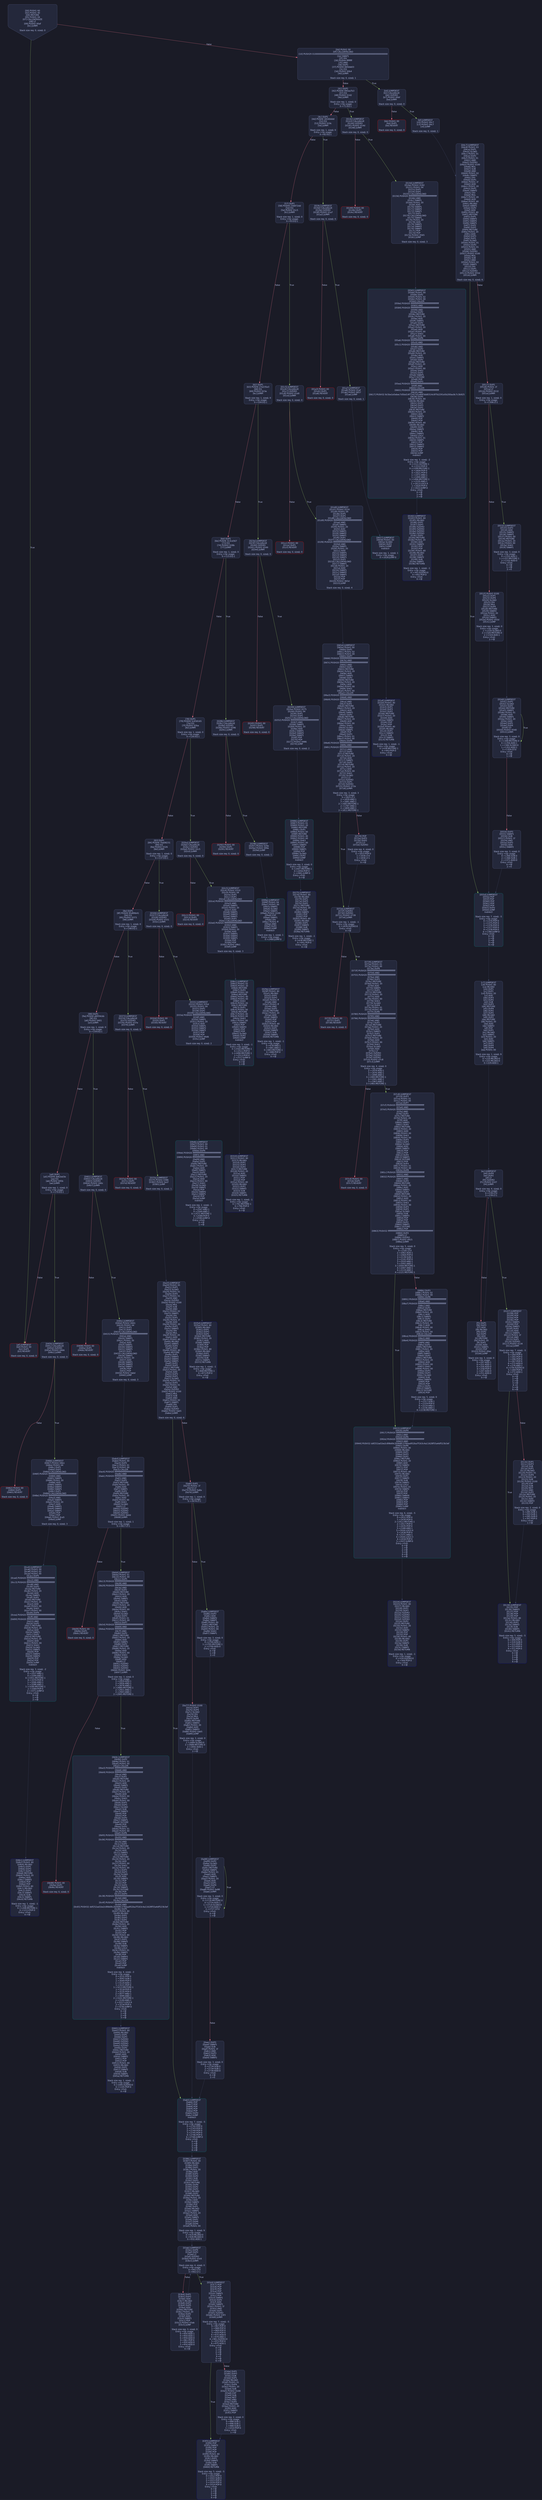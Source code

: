 digraph G {
    node [shape=box, style="filled, rounded", color="#565f89", fontcolor="#c0caf5", fontname="Helvetica", fillcolor="#24283b"];
    edge [color="#414868", fontcolor="#c0caf5", fontname="Helvetica"];
    bgcolor="#1a1b26";
    0 [ label = "[00] PUSH1 60
[02] PUSH1 40
[04] MSTORE
[05] PUSH1 04
[07] CALLDATASIZE
[08] LT
[09] PUSH2 00af
[0c] JUMPI

Stack size req: 0, sizeΔ: 0
" shape = invhouse]
    1 [ label = "[0d] PUSH1 00
[0f] CALLDATALOAD
[10] PUSH29 0100000000000000000000000000000000000000000000000000000000
[2e] SWAP1
[2f] DIV
[30] PUSH4 ffffffff
[35] AND
[36] DUP1
[37] PUSH4 06fdde03
[3c] EQ
[3d] PUSH2 00b4
[40] JUMPI

Stack size req: 0, sizeΔ: 1
"]
    2 [ label = "[41] DUP1
[42] PUSH4 095ea7b3
[47] EQ
[48] PUSH2 0142
[4b] JUMPI

Stack size req: 1, sizeΔ: 0
Entry->Op usage:
	0->71:EQ:1
"]
    3 [ label = "[4c] DUP1
[4d] PUSH4 18160ddd
[52] EQ
[53] PUSH2 019c
[56] JUMPI

Stack size req: 1, sizeΔ: 0
Entry->Op usage:
	0->82:EQ:1
"]
    4 [ label = "[57] DUP1
[58] PUSH4 23b872dd
[5d] EQ
[5e] PUSH2 01c5
[61] JUMPI

Stack size req: 1, sizeΔ: 0
Entry->Op usage:
	0->93:EQ:1
"]
    5 [ label = "[62] DUP1
[63] PUSH4 27e235e3
[68] EQ
[69] PUSH2 023e
[6c] JUMPI

Stack size req: 1, sizeΔ: 0
Entry->Op usage:
	0->104:EQ:1
"]
    6 [ label = "[6d] DUP1
[6e] PUSH4 313ce567
[73] EQ
[74] PUSH2 028b
[77] JUMPI

Stack size req: 1, sizeΔ: 0
Entry->Op usage:
	0->115:EQ:1
"]
    7 [ label = "[78] DUP1
[79] PUSH4 5c658165
[7e] EQ
[7f] PUSH2 02ba
[82] JUMPI

Stack size req: 1, sizeΔ: 0
Entry->Op usage:
	0->126:EQ:1
"]
    8 [ label = "[83] DUP1
[84] PUSH4 70a08231
[89] EQ
[8a] PUSH2 0326
[8d] JUMPI

Stack size req: 1, sizeΔ: 0
Entry->Op usage:
	0->137:EQ:1
"]
    9 [ label = "[8e] DUP1
[8f] PUSH4 95d89b41
[94] EQ
[95] PUSH2 0373
[98] JUMPI

Stack size req: 1, sizeΔ: 0
Entry->Op usage:
	0->148:EQ:1
"]
    10 [ label = "[99] DUP1
[9a] PUSH4 a9059cbb
[9f] EQ
[a0] PUSH2 0401
[a3] JUMPI

Stack size req: 1, sizeΔ: 0
Entry->Op usage:
	0->159:EQ:1
"]
    11 [ label = "[a4] DUP1
[a5] PUSH4 dd62ed3e
[aa] EQ
[ab] PUSH2 045b
[ae] JUMPI

Stack size req: 1, sizeΔ: 0
Entry->Op usage:
	0->170:EQ:1
"]
    12 [ label = "[af] JUMPDEST
[b0] PUSH1 00
[b2] DUP1
[b3] REVERT

Stack size req: 0, sizeΔ: 0
" color = "red"]
    13 [ label = "[b4] JUMPDEST
[b5] CALLVALUE
[b6] ISZERO
[b7] PUSH2 00bf
[ba] JUMPI

Stack size req: 0, sizeΔ: 0
"]
    14 [ label = "[bb] PUSH1 00
[bd] DUP1
[be] REVERT

Stack size req: 0, sizeΔ: 0
" color = "red"]
    15 [ label = "[bf] JUMPDEST
[c0] PUSH2 00c7
[c3] PUSH2 04c7
[c6] JUMP

Stack size req: 0, sizeΔ: 1
"]
    16 [ label = "[c7] JUMPDEST
[c8] PUSH1 40
[ca] MLOAD
[cb] DUP1
[cc] DUP1
[cd] PUSH1 20
[cf] ADD
[d0] DUP3
[d1] DUP2
[d2] SUB
[d3] DUP3
[d4] MSTORE
[d5] DUP4
[d6] DUP2
[d7] DUP2
[d8] MLOAD
[d9] DUP2
[da] MSTORE
[db] PUSH1 20
[dd] ADD
[de] SWAP2
[df] POP
[e0] DUP1
[e1] MLOAD
[e2] SWAP1
[e3] PUSH1 20
[e5] ADD
[e6] SWAP1
[e7] DUP1
[e8] DUP4
[e9] DUP4
[ea] PUSH1 00

Stack size req: 1, sizeΔ: 9
Entry->Op usage:
	0->216:MLOAD:0
	0->225:MLOAD:0
	0->229:ADD:1
"]
    17 [ label = "[ec] JUMPDEST
[ed] DUP4
[ee] DUP2
[ef] LT
[f0] ISZERO
[f1] PUSH2 0107
[f4] JUMPI

Stack size req: 4, sizeΔ: 0
Entry->Op usage:
	0->239:LT:0
	3->239:LT:1
"]
    18 [ label = "[f5] DUP1
[f6] DUP3
[f7] ADD
[f8] MLOAD
[f9] DUP2
[fa] DUP5
[fb] ADD
[fc] MSTORE
[fd] PUSH1 20
[ff] DUP2
[0100] ADD
[0101] SWAP1
[0102] POP
[0103] PUSH2 00ec
[0106] JUMP

Stack size req: 3, sizeΔ: 0
Entry->Op usage:
	0->247:ADD:1
	0->251:ADD:1
	0->256:ADD:0
	0->258:POP:0
	1->247:ADD:0
	2->251:ADD:0
Entry->Exit:
	0->😵
"]
    19 [ label = "[0107] JUMPDEST
[0108] POP
[0109] POP
[010a] POP
[010b] POP
[010c] SWAP1
[010d] POP
[010e] SWAP1
[010f] DUP2
[0110] ADD
[0111] SWAP1
[0112] PUSH1 1f
[0114] AND
[0115] DUP1
[0116] ISZERO
[0117] PUSH2 0134
[011a] JUMPI

Stack size req: 7, sizeΔ: -5
Entry->Op usage:
	0->264:POP:0
	1->265:POP:0
	2->266:POP:0
	3->267:POP:0
	4->272:ADD:0
	4->276:AND:1
	4->278:ISZERO:0
	5->269:POP:0
	6->272:ADD:1
Entry->Exit:
	0->😵
	1->😵
	2->😵
	3->😵
	4->0
	5->😵
	6->😵
"]
    20 [ label = "[011b] DUP1
[011c] DUP3
[011d] SUB
[011e] DUP1
[011f] MLOAD
[0120] PUSH1 01
[0122] DUP4
[0123] PUSH1 20
[0125] SUB
[0126] PUSH2 0100
[0129] EXP
[012a] SUB
[012b] NOT
[012c] AND
[012d] DUP2
[012e] MSTORE
[012f] PUSH1 20
[0131] ADD
[0132] SWAP2
[0133] POP

Stack size req: 2, sizeΔ: 0
Entry->Op usage:
	0->285:SUB:1
	0->293:SUB:1
	1->285:SUB:0
	1->307:POP:0
Entry->Exit:
	1->😵
"]
    21 [ label = "[0134] JUMPDEST
[0135] POP
[0136] SWAP3
[0137] POP
[0138] POP
[0139] POP
[013a] PUSH1 40
[013c] MLOAD
[013d] DUP1
[013e] SWAP2
[013f] SUB
[0140] SWAP1
[0141] RETURN

Stack size req: 5, sizeΔ: -5
Entry->Op usage:
	0->309:POP:0
	1->319:SUB:0
	2->312:POP:0
	3->313:POP:0
	4->311:POP:0
Entry->Exit:
	0->😵
	1->😵
	2->😵
	3->😵
	4->😵
" color = "darkblue"]
    22 [ label = "[0142] JUMPDEST
[0143] CALLVALUE
[0144] ISZERO
[0145] PUSH2 014d
[0148] JUMPI

Stack size req: 0, sizeΔ: 0
"]
    23 [ label = "[0149] PUSH1 00
[014b] DUP1
[014c] REVERT

Stack size req: 0, sizeΔ: 0
" color = "red"]
    24 [ label = "[014d] JUMPDEST
[014e] PUSH2 0182
[0151] PUSH1 04
[0153] DUP1
[0154] DUP1
[0155] CALLDATALOAD
[0156] PUSH20 ffffffffffffffffffffffffffffffffffffffff
[016b] AND
[016c] SWAP1
[016d] PUSH1 20
[016f] ADD
[0170] SWAP1
[0171] SWAP2
[0172] SWAP1
[0173] DUP1
[0174] CALLDATALOAD
[0175] SWAP1
[0176] PUSH1 20
[0178] ADD
[0179] SWAP1
[017a] SWAP2
[017b] SWAP1
[017c] POP
[017d] POP
[017e] PUSH2 0565
[0181] JUMP

Stack size req: 0, sizeΔ: 3
"]
    25 [ label = "[0182] JUMPDEST
[0183] PUSH1 40
[0185] MLOAD
[0186] DUP1
[0187] DUP3
[0188] ISZERO
[0189] ISZERO
[018a] ISZERO
[018b] ISZERO
[018c] DUP2
[018d] MSTORE
[018e] PUSH1 20
[0190] ADD
[0191] SWAP2
[0192] POP
[0193] POP
[0194] PUSH1 40
[0196] MLOAD
[0197] DUP1
[0198] SWAP2
[0199] SUB
[019a] SWAP1
[019b] RETURN

Stack size req: 1, sizeΔ: -1
Entry->Op usage:
	0->392:ISZERO:0
	0->402:POP:0
Entry->Exit:
	0->😵
" color = "darkblue"]
    26 [ label = "[019c] JUMPDEST
[019d] CALLVALUE
[019e] ISZERO
[019f] PUSH2 01a7
[01a2] JUMPI

Stack size req: 0, sizeΔ: 0
"]
    27 [ label = "[01a3] PUSH1 00
[01a5] DUP1
[01a6] REVERT

Stack size req: 0, sizeΔ: 0
" color = "red"]
    28 [ label = "[01a7] JUMPDEST
[01a8] PUSH2 01af
[01ab] PUSH2 0657
[01ae] JUMP

Stack size req: 0, sizeΔ: 1
"]
    29 [ label = "[01af] JUMPDEST
[01b0] PUSH1 40
[01b2] MLOAD
[01b3] DUP1
[01b4] DUP3
[01b5] DUP2
[01b6] MSTORE
[01b7] PUSH1 20
[01b9] ADD
[01ba] SWAP2
[01bb] POP
[01bc] POP
[01bd] PUSH1 40
[01bf] MLOAD
[01c0] DUP1
[01c1] SWAP2
[01c2] SUB
[01c3] SWAP1
[01c4] RETURN

Stack size req: 1, sizeΔ: -1
Entry->Op usage:
	0->438:MSTORE:1
	0->443:POP:0
Entry->Exit:
	0->😵
" color = "darkblue"]
    30 [ label = "[01c5] JUMPDEST
[01c6] CALLVALUE
[01c7] ISZERO
[01c8] PUSH2 01d0
[01cb] JUMPI

Stack size req: 0, sizeΔ: 0
"]
    31 [ label = "[01cc] PUSH1 00
[01ce] DUP1
[01cf] REVERT

Stack size req: 0, sizeΔ: 0
" color = "red"]
    32 [ label = "[01d0] JUMPDEST
[01d1] PUSH2 0224
[01d4] PUSH1 04
[01d6] DUP1
[01d7] DUP1
[01d8] CALLDATALOAD
[01d9] PUSH20 ffffffffffffffffffffffffffffffffffffffff
[01ee] AND
[01ef] SWAP1
[01f0] PUSH1 20
[01f2] ADD
[01f3] SWAP1
[01f4] SWAP2
[01f5] SWAP1
[01f6] DUP1
[01f7] CALLDATALOAD
[01f8] PUSH20 ffffffffffffffffffffffffffffffffffffffff
[020d] AND
[020e] SWAP1
[020f] PUSH1 20
[0211] ADD
[0212] SWAP1
[0213] SWAP2
[0214] SWAP1
[0215] DUP1
[0216] CALLDATALOAD
[0217] SWAP1
[0218] PUSH1 20
[021a] ADD
[021b] SWAP1
[021c] SWAP2
[021d] SWAP1
[021e] POP
[021f] POP
[0220] PUSH2 065d
[0223] JUMP

Stack size req: 0, sizeΔ: 4
"]
    33 [ label = "[0224] JUMPDEST
[0225] PUSH1 40
[0227] MLOAD
[0228] DUP1
[0229] DUP3
[022a] ISZERO
[022b] ISZERO
[022c] ISZERO
[022d] ISZERO
[022e] DUP2
[022f] MSTORE
[0230] PUSH1 20
[0232] ADD
[0233] SWAP2
[0234] POP
[0235] POP
[0236] PUSH1 40
[0238] MLOAD
[0239] DUP1
[023a] SWAP2
[023b] SUB
[023c] SWAP1
[023d] RETURN

Stack size req: 1, sizeΔ: -1
Entry->Op usage:
	0->554:ISZERO:0
	0->564:POP:0
Entry->Exit:
	0->😵
" color = "darkblue"]
    34 [ label = "[023e] JUMPDEST
[023f] CALLVALUE
[0240] ISZERO
[0241] PUSH2 0249
[0244] JUMPI

Stack size req: 0, sizeΔ: 0
"]
    35 [ label = "[0245] PUSH1 00
[0247] DUP1
[0248] REVERT

Stack size req: 0, sizeΔ: 0
" color = "red"]
    36 [ label = "[0249] JUMPDEST
[024a] PUSH2 0275
[024d] PUSH1 04
[024f] DUP1
[0250] DUP1
[0251] CALLDATALOAD
[0252] PUSH20 ffffffffffffffffffffffffffffffffffffffff
[0267] AND
[0268] SWAP1
[0269] PUSH1 20
[026b] ADD
[026c] SWAP1
[026d] SWAP2
[026e] SWAP1
[026f] POP
[0270] POP
[0271] PUSH2 0986
[0274] JUMP

Stack size req: 0, sizeΔ: 2
"]
    37 [ label = "[0275] JUMPDEST
[0276] PUSH1 40
[0278] MLOAD
[0279] DUP1
[027a] DUP3
[027b] DUP2
[027c] MSTORE
[027d] PUSH1 20
[027f] ADD
[0280] SWAP2
[0281] POP
[0282] POP
[0283] PUSH1 40
[0285] MLOAD
[0286] DUP1
[0287] SWAP2
[0288] SUB
[0289] SWAP1
[028a] RETURN

Stack size req: 1, sizeΔ: -1
Entry->Op usage:
	0->636:MSTORE:1
	0->641:POP:0
Entry->Exit:
	0->😵
" color = "darkblue"]
    38 [ label = "[028b] JUMPDEST
[028c] CALLVALUE
[028d] ISZERO
[028e] PUSH2 0296
[0291] JUMPI

Stack size req: 0, sizeΔ: 0
"]
    39 [ label = "[0292] PUSH1 00
[0294] DUP1
[0295] REVERT

Stack size req: 0, sizeΔ: 0
" color = "red"]
    40 [ label = "[0296] JUMPDEST
[0297] PUSH2 029e
[029a] PUSH2 099e
[029d] JUMP

Stack size req: 0, sizeΔ: 1
"]
    41 [ label = "[029e] JUMPDEST
[029f] PUSH1 40
[02a1] MLOAD
[02a2] DUP1
[02a3] DUP3
[02a4] PUSH1 ff
[02a6] AND
[02a7] PUSH1 ff
[02a9] AND
[02aa] DUP2
[02ab] MSTORE
[02ac] PUSH1 20
[02ae] ADD
[02af] SWAP2
[02b0] POP
[02b1] POP
[02b2] PUSH1 40
[02b4] MLOAD
[02b5] DUP1
[02b6] SWAP2
[02b7] SUB
[02b8] SWAP1
[02b9] RETURN

Stack size req: 1, sizeΔ: -1
Entry->Op usage:
	0->678:AND:1
	0->681:AND:1
	0->683:MSTORE:1
	0->688:POP:0
Entry->Exit:
	0->😵
" color = "darkblue"]
    42 [ label = "[02ba] JUMPDEST
[02bb] CALLVALUE
[02bc] ISZERO
[02bd] PUSH2 02c5
[02c0] JUMPI

Stack size req: 0, sizeΔ: 0
"]
    43 [ label = "[02c1] PUSH1 00
[02c3] DUP1
[02c4] REVERT

Stack size req: 0, sizeΔ: 0
" color = "red"]
    44 [ label = "[02c5] JUMPDEST
[02c6] PUSH2 0310
[02c9] PUSH1 04
[02cb] DUP1
[02cc] DUP1
[02cd] CALLDATALOAD
[02ce] PUSH20 ffffffffffffffffffffffffffffffffffffffff
[02e3] AND
[02e4] SWAP1
[02e5] PUSH1 20
[02e7] ADD
[02e8] SWAP1
[02e9] SWAP2
[02ea] SWAP1
[02eb] DUP1
[02ec] CALLDATALOAD
[02ed] PUSH20 ffffffffffffffffffffffffffffffffffffffff
[0302] AND
[0303] SWAP1
[0304] PUSH1 20
[0306] ADD
[0307] SWAP1
[0308] SWAP2
[0309] SWAP1
[030a] POP
[030b] POP
[030c] PUSH2 09b1
[030f] JUMP

Stack size req: 0, sizeΔ: 3
"]
    45 [ label = "[0310] JUMPDEST
[0311] PUSH1 40
[0313] MLOAD
[0314] DUP1
[0315] DUP3
[0316] DUP2
[0317] MSTORE
[0318] PUSH1 20
[031a] ADD
[031b] SWAP2
[031c] POP
[031d] POP
[031e] PUSH1 40
[0320] MLOAD
[0321] DUP1
[0322] SWAP2
[0323] SUB
[0324] SWAP1
[0325] RETURN

Stack size req: 1, sizeΔ: -1
Entry->Op usage:
	0->791:MSTORE:1
	0->796:POP:0
Entry->Exit:
	0->😵
" color = "darkblue"]
    46 [ label = "[0326] JUMPDEST
[0327] CALLVALUE
[0328] ISZERO
[0329] PUSH2 0331
[032c] JUMPI

Stack size req: 0, sizeΔ: 0
"]
    47 [ label = "[032d] PUSH1 00
[032f] DUP1
[0330] REVERT

Stack size req: 0, sizeΔ: 0
" color = "red"]
    48 [ label = "[0331] JUMPDEST
[0332] PUSH2 035d
[0335] PUSH1 04
[0337] DUP1
[0338] DUP1
[0339] CALLDATALOAD
[033a] PUSH20 ffffffffffffffffffffffffffffffffffffffff
[034f] AND
[0350] SWAP1
[0351] PUSH1 20
[0353] ADD
[0354] SWAP1
[0355] SWAP2
[0356] SWAP1
[0357] POP
[0358] POP
[0359] PUSH2 09d6
[035c] JUMP

Stack size req: 0, sizeΔ: 2
"]
    49 [ label = "[035d] JUMPDEST
[035e] PUSH1 40
[0360] MLOAD
[0361] DUP1
[0362] DUP3
[0363] DUP2
[0364] MSTORE
[0365] PUSH1 20
[0367] ADD
[0368] SWAP2
[0369] POP
[036a] POP
[036b] PUSH1 40
[036d] MLOAD
[036e] DUP1
[036f] SWAP2
[0370] SUB
[0371] SWAP1
[0372] RETURN

Stack size req: 1, sizeΔ: -1
Entry->Op usage:
	0->868:MSTORE:1
	0->873:POP:0
Entry->Exit:
	0->😵
" color = "darkblue"]
    50 [ label = "[0373] JUMPDEST
[0374] CALLVALUE
[0375] ISZERO
[0376] PUSH2 037e
[0379] JUMPI

Stack size req: 0, sizeΔ: 0
"]
    51 [ label = "[037a] PUSH1 00
[037c] DUP1
[037d] REVERT

Stack size req: 0, sizeΔ: 0
" color = "red"]
    52 [ label = "[037e] JUMPDEST
[037f] PUSH2 0386
[0382] PUSH2 0a1f
[0385] JUMP

Stack size req: 0, sizeΔ: 1
"]
    53 [ label = "[0386] JUMPDEST
[0387] PUSH1 40
[0389] MLOAD
[038a] DUP1
[038b] DUP1
[038c] PUSH1 20
[038e] ADD
[038f] DUP3
[0390] DUP2
[0391] SUB
[0392] DUP3
[0393] MSTORE
[0394] DUP4
[0395] DUP2
[0396] DUP2
[0397] MLOAD
[0398] DUP2
[0399] MSTORE
[039a] PUSH1 20
[039c] ADD
[039d] SWAP2
[039e] POP
[039f] DUP1
[03a0] MLOAD
[03a1] SWAP1
[03a2] PUSH1 20
[03a4] ADD
[03a5] SWAP1
[03a6] DUP1
[03a7] DUP4
[03a8] DUP4
[03a9] PUSH1 00

Stack size req: 1, sizeΔ: 9
Entry->Op usage:
	0->919:MLOAD:0
	0->928:MLOAD:0
	0->932:ADD:1
"]
    54 [ label = "[03ab] JUMPDEST
[03ac] DUP4
[03ad] DUP2
[03ae] LT
[03af] ISZERO
[03b0] PUSH2 03c6
[03b3] JUMPI

Stack size req: 4, sizeΔ: 0
Entry->Op usage:
	0->942:LT:0
	3->942:LT:1
"]
    55 [ label = "[03b4] DUP1
[03b5] DUP3
[03b6] ADD
[03b7] MLOAD
[03b8] DUP2
[03b9] DUP5
[03ba] ADD
[03bb] MSTORE
[03bc] PUSH1 20
[03be] DUP2
[03bf] ADD
[03c0] SWAP1
[03c1] POP
[03c2] PUSH2 03ab
[03c5] JUMP

Stack size req: 3, sizeΔ: 0
Entry->Op usage:
	0->950:ADD:1
	0->954:ADD:1
	0->959:ADD:0
	0->961:POP:0
	1->950:ADD:0
	2->954:ADD:0
Entry->Exit:
	0->😵
"]
    56 [ label = "[03c6] JUMPDEST
[03c7] POP
[03c8] POP
[03c9] POP
[03ca] POP
[03cb] SWAP1
[03cc] POP
[03cd] SWAP1
[03ce] DUP2
[03cf] ADD
[03d0] SWAP1
[03d1] PUSH1 1f
[03d3] AND
[03d4] DUP1
[03d5] ISZERO
[03d6] PUSH2 03f3
[03d9] JUMPI

Stack size req: 7, sizeΔ: -5
Entry->Op usage:
	0->967:POP:0
	1->968:POP:0
	2->969:POP:0
	3->970:POP:0
	4->975:ADD:0
	4->979:AND:1
	4->981:ISZERO:0
	5->972:POP:0
	6->975:ADD:1
Entry->Exit:
	0->😵
	1->😵
	2->😵
	3->😵
	4->0
	5->😵
	6->😵
"]
    57 [ label = "[03da] DUP1
[03db] DUP3
[03dc] SUB
[03dd] DUP1
[03de] MLOAD
[03df] PUSH1 01
[03e1] DUP4
[03e2] PUSH1 20
[03e4] SUB
[03e5] PUSH2 0100
[03e8] EXP
[03e9] SUB
[03ea] NOT
[03eb] AND
[03ec] DUP2
[03ed] MSTORE
[03ee] PUSH1 20
[03f0] ADD
[03f1] SWAP2
[03f2] POP

Stack size req: 2, sizeΔ: 0
Entry->Op usage:
	0->988:SUB:1
	0->996:SUB:1
	1->988:SUB:0
	1->1010:POP:0
Entry->Exit:
	1->😵
"]
    58 [ label = "[03f3] JUMPDEST
[03f4] POP
[03f5] SWAP3
[03f6] POP
[03f7] POP
[03f8] POP
[03f9] PUSH1 40
[03fb] MLOAD
[03fc] DUP1
[03fd] SWAP2
[03fe] SUB
[03ff] SWAP1
[0400] RETURN

Stack size req: 5, sizeΔ: -5
Entry->Op usage:
	0->1012:POP:0
	1->1022:SUB:0
	2->1015:POP:0
	3->1016:POP:0
	4->1014:POP:0
Entry->Exit:
	0->😵
	1->😵
	2->😵
	3->😵
	4->😵
" color = "darkblue"]
    59 [ label = "[0401] JUMPDEST
[0402] CALLVALUE
[0403] ISZERO
[0404] PUSH2 040c
[0407] JUMPI

Stack size req: 0, sizeΔ: 0
"]
    60 [ label = "[0408] PUSH1 00
[040a] DUP1
[040b] REVERT

Stack size req: 0, sizeΔ: 0
" color = "red"]
    61 [ label = "[040c] JUMPDEST
[040d] PUSH2 0441
[0410] PUSH1 04
[0412] DUP1
[0413] DUP1
[0414] CALLDATALOAD
[0415] PUSH20 ffffffffffffffffffffffffffffffffffffffff
[042a] AND
[042b] SWAP1
[042c] PUSH1 20
[042e] ADD
[042f] SWAP1
[0430] SWAP2
[0431] SWAP1
[0432] DUP1
[0433] CALLDATALOAD
[0434] SWAP1
[0435] PUSH1 20
[0437] ADD
[0438] SWAP1
[0439] SWAP2
[043a] SWAP1
[043b] POP
[043c] POP
[043d] PUSH2 0abd
[0440] JUMP

Stack size req: 0, sizeΔ: 3
"]
    62 [ label = "[0441] JUMPDEST
[0442] PUSH1 40
[0444] MLOAD
[0445] DUP1
[0446] DUP3
[0447] ISZERO
[0448] ISZERO
[0449] ISZERO
[044a] ISZERO
[044b] DUP2
[044c] MSTORE
[044d] PUSH1 20
[044f] ADD
[0450] SWAP2
[0451] POP
[0452] POP
[0453] PUSH1 40
[0455] MLOAD
[0456] DUP1
[0457] SWAP2
[0458] SUB
[0459] SWAP1
[045a] RETURN

Stack size req: 1, sizeΔ: -1
Entry->Op usage:
	0->1095:ISZERO:0
	0->1105:POP:0
Entry->Exit:
	0->😵
" color = "darkblue"]
    63 [ label = "[045b] JUMPDEST
[045c] CALLVALUE
[045d] ISZERO
[045e] PUSH2 0466
[0461] JUMPI

Stack size req: 0, sizeΔ: 0
"]
    64 [ label = "[0462] PUSH1 00
[0464] DUP1
[0465] REVERT

Stack size req: 0, sizeΔ: 0
" color = "red"]
    65 [ label = "[0466] JUMPDEST
[0467] PUSH2 04b1
[046a] PUSH1 04
[046c] DUP1
[046d] DUP1
[046e] CALLDATALOAD
[046f] PUSH20 ffffffffffffffffffffffffffffffffffffffff
[0484] AND
[0485] SWAP1
[0486] PUSH1 20
[0488] ADD
[0489] SWAP1
[048a] SWAP2
[048b] SWAP1
[048c] DUP1
[048d] CALLDATALOAD
[048e] PUSH20 ffffffffffffffffffffffffffffffffffffffff
[04a3] AND
[04a4] SWAP1
[04a5] PUSH1 20
[04a7] ADD
[04a8] SWAP1
[04a9] SWAP2
[04aa] SWAP1
[04ab] POP
[04ac] POP
[04ad] PUSH2 0ca5
[04b0] JUMP

Stack size req: 0, sizeΔ: 3
"]
    66 [ label = "[04b1] JUMPDEST
[04b2] PUSH1 40
[04b4] MLOAD
[04b5] DUP1
[04b6] DUP3
[04b7] DUP2
[04b8] MSTORE
[04b9] PUSH1 20
[04bb] ADD
[04bc] SWAP2
[04bd] POP
[04be] POP
[04bf] PUSH1 40
[04c1] MLOAD
[04c2] DUP1
[04c3] SWAP2
[04c4] SUB
[04c5] SWAP1
[04c6] RETURN

Stack size req: 1, sizeΔ: -1
Entry->Op usage:
	0->1208:MSTORE:1
	0->1213:POP:0
Entry->Exit:
	0->😵
" color = "darkblue"]
    67 [ label = "[04c7] JUMPDEST
[04c8] PUSH1 03
[04ca] DUP1
[04cb] SLOAD
[04cc] PUSH1 01
[04ce] DUP2
[04cf] PUSH1 01
[04d1] AND
[04d2] ISZERO
[04d3] PUSH2 0100
[04d6] MUL
[04d7] SUB
[04d8] AND
[04d9] PUSH1 02
[04db] SWAP1
[04dc] DIV
[04dd] DUP1
[04de] PUSH1 1f
[04e0] ADD
[04e1] PUSH1 20
[04e3] DUP1
[04e4] SWAP2
[04e5] DIV
[04e6] MUL
[04e7] PUSH1 20
[04e9] ADD
[04ea] PUSH1 40
[04ec] MLOAD
[04ed] SWAP1
[04ee] DUP2
[04ef] ADD
[04f0] PUSH1 40
[04f2] MSTORE
[04f3] DUP1
[04f4] SWAP3
[04f5] SWAP2
[04f6] SWAP1
[04f7] DUP2
[04f8] DUP2
[04f9] MSTORE
[04fa] PUSH1 20
[04fc] ADD
[04fd] DUP3
[04fe] DUP1
[04ff] SLOAD
[0500] PUSH1 01
[0502] DUP2
[0503] PUSH1 01
[0505] AND
[0506] ISZERO
[0507] PUSH2 0100
[050a] MUL
[050b] SUB
[050c] AND
[050d] PUSH1 02
[050f] SWAP1
[0510] DIV
[0511] DUP1
[0512] ISZERO
[0513] PUSH2 055d
[0516] JUMPI

Stack size req: 0, sizeΔ: 6
"]
    68 [ label = "[0517] DUP1
[0518] PUSH1 1f
[051a] LT
[051b] PUSH2 0532
[051e] JUMPI

Stack size req: 1, sizeΔ: 0
Entry->Op usage:
	0->1306:LT:1
"]
    69 [ label = "[051f] PUSH2 0100
[0522] DUP1
[0523] DUP4
[0524] SLOAD
[0525] DIV
[0526] MUL
[0527] DUP4
[0528] MSTORE
[0529] SWAP2
[052a] PUSH1 20
[052c] ADD
[052d] SWAP2
[052e] PUSH2 055d
[0531] JUMP

Stack size req: 3, sizeΔ: 0
Entry->Op usage:
	1->1316:SLOAD:0
	2->1320:MSTORE:0
	2->1324:ADD:1
Entry->Exit:
	2->😵
"]
    70 [ label = "[0532] JUMPDEST
[0533] DUP3
[0534] ADD
[0535] SWAP2
[0536] SWAP1
[0537] PUSH1 00
[0539] MSTORE
[053a] PUSH1 20
[053c] PUSH1 00
[053e] SHA3
[053f] SWAP1

Stack size req: 3, sizeΔ: 0
Entry->Op usage:
	0->1332:ADD:1
	1->1337:MSTORE:1
	2->1332:ADD:0
Entry->Exit:
	0->😵
	1->😵
	2->0
"]
    71 [ label = "[0540] JUMPDEST
[0541] DUP2
[0542] SLOAD
[0543] DUP2
[0544] MSTORE
[0545] SWAP1
[0546] PUSH1 01
[0548] ADD
[0549] SWAP1
[054a] PUSH1 20
[054c] ADD
[054d] DUP1
[054e] DUP4
[054f] GT
[0550] PUSH2 0540
[0553] JUMPI

Stack size req: 3, sizeΔ: 0
Entry->Op usage:
	0->1348:MSTORE:0
	0->1356:ADD:1
	1->1346:SLOAD:0
	1->1352:ADD:1
	2->1359:GT:0
Entry->Exit:
	0->😵
	1->😵
"]
    72 [ label = "[0554] DUP3
[0555] SWAP1
[0556] SUB
[0557] PUSH1 1f
[0559] AND
[055a] DUP3
[055b] ADD
[055c] SWAP2

Stack size req: 3, sizeΔ: 0
Entry->Op usage:
	0->1366:SUB:0
	2->1366:SUB:1
	2->1371:ADD:0
Entry->Exit:
	0->😵
	2->0
"]
    73 [ label = "[055d] JUMPDEST
[055e] POP
[055f] POP
[0560] POP
[0561] POP
[0562] POP
[0563] DUP2
[0564] JUMP
Indirect!

Stack size req: 7, sizeΔ: -5
Entry->Op usage:
	0->1374:POP:0
	1->1375:POP:0
	2->1376:POP:0
	3->1377:POP:0
	4->1378:POP:0
	6->1380:JUMP:0
Entry->Exit:
	0->😵
	1->😵
	2->😵
	3->😵
	4->😵
" color = "teal"]
    74 [ label = "[0565] JUMPDEST
[0566] PUSH1 00
[0568] DUP2
[0569] PUSH1 02
[056b] PUSH1 00
[056d] CALLER
[056e] PUSH20 ffffffffffffffffffffffffffffffffffffffff
[0583] AND
[0584] PUSH20 ffffffffffffffffffffffffffffffffffffffff
[0599] AND
[059a] DUP2
[059b] MSTORE
[059c] PUSH1 20
[059e] ADD
[059f] SWAP1
[05a0] DUP2
[05a1] MSTORE
[05a2] PUSH1 20
[05a4] ADD
[05a5] PUSH1 00
[05a7] SHA3
[05a8] PUSH1 00
[05aa] DUP6
[05ab] PUSH20 ffffffffffffffffffffffffffffffffffffffff
[05c0] AND
[05c1] PUSH20 ffffffffffffffffffffffffffffffffffffffff
[05d6] AND
[05d7] DUP2
[05d8] MSTORE
[05d9] PUSH1 20
[05db] ADD
[05dc] SWAP1
[05dd] DUP2
[05de] MSTORE
[05df] PUSH1 20
[05e1] ADD
[05e2] PUSH1 00
[05e4] SHA3
[05e5] DUP2
[05e6] SWAP1
[05e7] SSTORE
[05e8] POP
[05e9] DUP3
[05ea] PUSH20 ffffffffffffffffffffffffffffffffffffffff
[05ff] AND
[0600] CALLER
[0601] PUSH20 ffffffffffffffffffffffffffffffffffffffff
[0616] AND
[0617] PUSH32 8c5be1e5ebec7d5bd14f71427d1e84f3dd0314c0f7b2291e5b200ac8c7c3b925
[0638] DUP5
[0639] PUSH1 40
[063b] MLOAD
[063c] DUP1
[063d] DUP3
[063e] DUP2
[063f] MSTORE
[0640] PUSH1 20
[0642] ADD
[0643] SWAP2
[0644] POP
[0645] POP
[0646] PUSH1 40
[0648] MLOAD
[0649] DUP1
[064a] SWAP2
[064b] SUB
[064c] SWAP1
[064d] LOG3
[064e] PUSH1 01
[0650] SWAP1
[0651] POP
[0652] SWAP3
[0653] SWAP2
[0654] POP
[0655] POP
[0656] JUMP
Indirect!

Stack size req: 3, sizeΔ: -2
Entry->Op usage:
	0->1511:SSTORE:1
	0->1512:POP:0
	0->1599:MSTORE:1
	0->1604:POP:0
	0->1621:POP:0
	1->1472:AND:1
	1->1494:AND:1
	1->1496:MSTORE:1
	1->1535:AND:1
	1->1613:LOG3:4
	1->1620:POP:0
	2->1622:JUMP:0
Entry->Exit:
	0->😵
	1->😵
	2->😵
" color = "teal"]
    75 [ label = "[0657] JUMPDEST
[0658] PUSH1 00
[065a] SLOAD
[065b] DUP2
[065c] JUMP
Indirect!

Stack size req: 1, sizeΔ: 1
Entry->Op usage:
	0->1628:JUMP:0
" color = "teal"]
    76 [ label = "[065d] JUMPDEST
[065e] PUSH1 00
[0660] DUP1
[0661] PUSH1 02
[0663] PUSH1 00
[0665] DUP7
[0666] PUSH20 ffffffffffffffffffffffffffffffffffffffff
[067b] AND
[067c] PUSH20 ffffffffffffffffffffffffffffffffffffffff
[0691] AND
[0692] DUP2
[0693] MSTORE
[0694] PUSH1 20
[0696] ADD
[0697] SWAP1
[0698] DUP2
[0699] MSTORE
[069a] PUSH1 20
[069c] ADD
[069d] PUSH1 00
[069f] SHA3
[06a0] PUSH1 00
[06a2] CALLER
[06a3] PUSH20 ffffffffffffffffffffffffffffffffffffffff
[06b8] AND
[06b9] PUSH20 ffffffffffffffffffffffffffffffffffffffff
[06ce] AND
[06cf] DUP2
[06d0] MSTORE
[06d1] PUSH1 20
[06d3] ADD
[06d4] SWAP1
[06d5] DUP2
[06d6] MSTORE
[06d7] PUSH1 20
[06d9] ADD
[06da] PUSH1 00
[06dc] SHA3
[06dd] SLOAD
[06de] SWAP1
[06df] POP
[06e0] DUP3
[06e1] PUSH1 01
[06e3] PUSH1 00
[06e5] DUP8
[06e6] PUSH20 ffffffffffffffffffffffffffffffffffffffff
[06fb] AND
[06fc] PUSH20 ffffffffffffffffffffffffffffffffffffffff
[0711] AND
[0712] DUP2
[0713] MSTORE
[0714] PUSH1 20
[0716] ADD
[0717] SWAP1
[0718] DUP2
[0719] MSTORE
[071a] PUSH1 20
[071c] ADD
[071d] PUSH1 00
[071f] SHA3
[0720] SLOAD
[0721] LT
[0722] ISZERO
[0723] DUP1
[0724] ISZERO
[0725] PUSH2 072e
[0728] JUMPI

Stack size req: 3, sizeΔ: 3
Entry->Op usage:
	0->1825:LT:1
	2->1659:AND:1
	2->1681:AND:1
	2->1683:MSTORE:1
	2->1787:AND:1
	2->1809:AND:1
	2->1811:MSTORE:1
"]
    77 [ label = "[0729] POP
[072a] DUP3
[072b] DUP2
[072c] LT
[072d] ISZERO

Stack size req: 4, sizeΔ: 0
Entry->Op usage:
	0->1833:POP:0
	1->1836:LT:0
	3->1836:LT:1
Entry->Exit:
	0->😵
"]
    78 [ label = "[072e] JUMPDEST
[072f] ISZERO
[0730] ISZERO
[0731] PUSH2 0739
[0734] JUMPI

Stack size req: 1, sizeΔ: -1
Entry->Op usage:
	0->1839:ISZERO:0
Entry->Exit:
	0->😵
"]
    79 [ label = "[0735] PUSH1 00
[0737] DUP1
[0738] REVERT

Stack size req: 0, sizeΔ: 0
" color = "red"]
    80 [ label = "[0739] JUMPDEST
[073a] PUSH1 01
[073c] PUSH1 00
[073e] DUP6
[073f] PUSH20 ffffffffffffffffffffffffffffffffffffffff
[0754] AND
[0755] PUSH20 ffffffffffffffffffffffffffffffffffffffff
[076a] AND
[076b] DUP2
[076c] MSTORE
[076d] PUSH1 20
[076f] ADD
[0770] SWAP1
[0771] DUP2
[0772] MSTORE
[0773] PUSH1 20
[0775] ADD
[0776] PUSH1 00
[0778] SHA3
[0779] SLOAD
[077a] DUP4
[077b] PUSH1 01
[077d] PUSH1 00
[077f] DUP8
[0780] PUSH20 ffffffffffffffffffffffffffffffffffffffff
[0795] AND
[0796] PUSH20 ffffffffffffffffffffffffffffffffffffffff
[07ab] AND
[07ac] DUP2
[07ad] MSTORE
[07ae] PUSH1 20
[07b0] ADD
[07b1] SWAP1
[07b2] DUP2
[07b3] MSTORE
[07b4] PUSH1 20
[07b6] ADD
[07b7] PUSH1 00
[07b9] SHA3
[07ba] SLOAD
[07bb] ADD
[07bc] LT
[07bd] ISZERO
[07be] ISZERO
[07bf] ISZERO
[07c0] PUSH2 07c8
[07c3] JUMPI

Stack size req: 4, sizeΔ: 0
Entry->Op usage:
	2->1979:ADD:1
	3->1876:AND:1
	3->1898:AND:1
	3->1900:MSTORE:1
	3->1941:AND:1
	3->1963:AND:1
	3->1965:MSTORE:1
"]
    81 [ label = "[07c4] PUSH1 00
[07c6] DUP1
[07c7] REVERT

Stack size req: 0, sizeΔ: 0
" color = "red"]
    82 [ label = "[07c8] JUMPDEST
[07c9] DUP3
[07ca] PUSH1 01
[07cc] PUSH1 00
[07ce] DUP7
[07cf] PUSH20 ffffffffffffffffffffffffffffffffffffffff
[07e4] AND
[07e5] PUSH20 ffffffffffffffffffffffffffffffffffffffff
[07fa] AND
[07fb] DUP2
[07fc] MSTORE
[07fd] PUSH1 20
[07ff] ADD
[0800] SWAP1
[0801] DUP2
[0802] MSTORE
[0803] PUSH1 20
[0805] ADD
[0806] PUSH1 00
[0808] SHA3
[0809] PUSH1 00
[080b] DUP3
[080c] DUP3
[080d] SLOAD
[080e] ADD
[080f] SWAP3
[0810] POP
[0811] POP
[0812] DUP2
[0813] SWAP1
[0814] SSTORE
[0815] POP
[0816] DUP3
[0817] PUSH1 01
[0819] PUSH1 00
[081b] DUP8
[081c] PUSH20 ffffffffffffffffffffffffffffffffffffffff
[0831] AND
[0832] PUSH20 ffffffffffffffffffffffffffffffffffffffff
[0847] AND
[0848] DUP2
[0849] MSTORE
[084a] PUSH1 20
[084c] ADD
[084d] SWAP1
[084e] DUP2
[084f] MSTORE
[0850] PUSH1 20
[0852] ADD
[0853] PUSH1 00
[0855] SHA3
[0856] PUSH1 00
[0858] DUP3
[0859] DUP3
[085a] SLOAD
[085b] SUB
[085c] SWAP3
[085d] POP
[085e] POP
[085f] DUP2
[0860] SWAP1
[0861] SSTORE
[0862] POP
[0863] PUSH32 ffffffffffffffffffffffffffffffffffffffffffffffffffffffffffffffff
[0884] DUP2
[0885] LT
[0886] ISZERO
[0887] PUSH2 0915
[088a] JUMPI

Stack size req: 5, sizeΔ: 0
Entry->Op usage:
	0->2181:LT:0
	2->2062:ADD:1
	2->2064:POP:0
	2->2139:SUB:1
	2->2141:POP:0
	3->2020:AND:1
	3->2042:AND:1
	3->2044:MSTORE:1
	4->2097:AND:1
	4->2119:AND:1
	4->2121:MSTORE:1
"]
    83 [ label = "[088b] DUP3
[088c] PUSH1 02
[088e] PUSH1 00
[0890] DUP8
[0891] PUSH20 ffffffffffffffffffffffffffffffffffffffff
[08a6] AND
[08a7] PUSH20 ffffffffffffffffffffffffffffffffffffffff
[08bc] AND
[08bd] DUP2
[08be] MSTORE
[08bf] PUSH1 20
[08c1] ADD
[08c2] SWAP1
[08c3] DUP2
[08c4] MSTORE
[08c5] PUSH1 20
[08c7] ADD
[08c8] PUSH1 00
[08ca] SHA3
[08cb] PUSH1 00
[08cd] CALLER
[08ce] PUSH20 ffffffffffffffffffffffffffffffffffffffff
[08e3] AND
[08e4] PUSH20 ffffffffffffffffffffffffffffffffffffffff
[08f9] AND
[08fa] DUP2
[08fb] MSTORE
[08fc] PUSH1 20
[08fe] ADD
[08ff] SWAP1
[0900] DUP2
[0901] MSTORE
[0902] PUSH1 20
[0904] ADD
[0905] PUSH1 00
[0907] SHA3
[0908] PUSH1 00
[090a] DUP3
[090b] DUP3
[090c] SLOAD
[090d] SUB
[090e] SWAP3
[090f] POP
[0910] POP
[0911] DUP2
[0912] SWAP1
[0913] SSTORE
[0914] POP

Stack size req: 5, sizeΔ: 0
Entry->Op usage:
	2->2317:SUB:1
	2->2319:POP:0
	4->2214:AND:1
	4->2236:AND:1
	4->2238:MSTORE:1
"]
    84 [ label = "[0915] JUMPDEST
[0916] DUP4
[0917] PUSH20 ffffffffffffffffffffffffffffffffffffffff
[092c] AND
[092d] DUP6
[092e] PUSH20 ffffffffffffffffffffffffffffffffffffffff
[0943] AND
[0944] PUSH32 ddf252ad1be2c89b69c2b068fc378daa952ba7f163c4a11628f55a4df523b3ef
[0965] DUP6
[0966] PUSH1 40
[0968] MLOAD
[0969] DUP1
[096a] DUP3
[096b] DUP2
[096c] MSTORE
[096d] PUSH1 20
[096f] ADD
[0970] SWAP2
[0971] POP
[0972] POP
[0973] PUSH1 40
[0975] MLOAD
[0976] DUP1
[0977] SWAP2
[0978] SUB
[0979] SWAP1
[097a] LOG3
[097b] PUSH1 01
[097d] SWAP2
[097e] POP
[097f] POP
[0980] SWAP4
[0981] SWAP3
[0982] POP
[0983] POP
[0984] POP
[0985] JUMP
Indirect!

Stack size req: 6, sizeΔ: -5
Entry->Op usage:
	0->2431:POP:0
	1->2430:POP:0
	2->2412:MSTORE:1
	2->2417:POP:0
	2->2435:POP:0
	3->2348:AND:1
	3->2426:LOG3:4
	3->2436:POP:0
	4->2371:AND:1
	4->2426:LOG3:3
	4->2434:POP:0
	5->2437:JUMP:0
Entry->Exit:
	0->😵
	1->😵
	2->😵
	3->😵
	4->😵
	5->😵
" color = "teal"]
    85 [ label = "[0986] JUMPDEST
[0987] PUSH1 01
[0989] PUSH1 20
[098b] MSTORE
[098c] DUP1
[098d] PUSH1 00
[098f] MSTORE
[0990] PUSH1 40
[0992] PUSH1 00
[0994] SHA3
[0995] PUSH1 00
[0997] SWAP2
[0998] POP
[0999] SWAP1
[099a] POP
[099b] SLOAD
[099c] DUP2
[099d] JUMP
Indirect!

Stack size req: 2, sizeΔ: 0
Entry->Op usage:
	0->2447:MSTORE:1
	0->2456:POP:0
	1->2461:JUMP:0
Entry->Exit:
	0->😵
" color = "teal"]
    86 [ label = "[099e] JUMPDEST
[099f] PUSH1 04
[09a1] PUSH1 00
[09a3] SWAP1
[09a4] SLOAD
[09a5] SWAP1
[09a6] PUSH2 0100
[09a9] EXP
[09aa] SWAP1
[09ab] DIV
[09ac] PUSH1 ff
[09ae] AND
[09af] DUP2
[09b0] JUMP
Indirect!

Stack size req: 1, sizeΔ: 1
Entry->Op usage:
	0->2480:JUMP:0
" color = "teal"]
    87 [ label = "[09b1] JUMPDEST
[09b2] PUSH1 02
[09b4] PUSH1 20
[09b6] MSTORE
[09b7] DUP2
[09b8] PUSH1 00
[09ba] MSTORE
[09bb] PUSH1 40
[09bd] PUSH1 00
[09bf] SHA3
[09c0] PUSH1 20
[09c2] MSTORE
[09c3] DUP1
[09c4] PUSH1 00
[09c6] MSTORE
[09c7] PUSH1 40
[09c9] PUSH1 00
[09cb] SHA3
[09cc] PUSH1 00
[09ce] SWAP2
[09cf] POP
[09d0] SWAP2
[09d1] POP
[09d2] POP
[09d3] SLOAD
[09d4] DUP2
[09d5] JUMP
Indirect!

Stack size req: 3, sizeΔ: -1
Entry->Op usage:
	0->2502:MSTORE:1
	0->2511:POP:0
	1->2490:MSTORE:1
	1->2513:POP:0
	2->2517:JUMP:0
Entry->Exit:
	0->😵
	1->😵
" color = "teal"]
    88 [ label = "[09d6] JUMPDEST
[09d7] PUSH1 00
[09d9] PUSH1 01
[09db] PUSH1 00
[09dd] DUP4
[09de] PUSH20 ffffffffffffffffffffffffffffffffffffffff
[09f3] AND
[09f4] PUSH20 ffffffffffffffffffffffffffffffffffffffff
[0a09] AND
[0a0a] DUP2
[0a0b] MSTORE
[0a0c] PUSH1 20
[0a0e] ADD
[0a0f] SWAP1
[0a10] DUP2
[0a11] MSTORE
[0a12] PUSH1 20
[0a14] ADD
[0a15] PUSH1 00
[0a17] SHA3
[0a18] SLOAD
[0a19] SWAP1
[0a1a] POP
[0a1b] SWAP2
[0a1c] SWAP1
[0a1d] POP
[0a1e] JUMP
Indirect!

Stack size req: 2, sizeΔ: -1
Entry->Op usage:
	0->2547:AND:1
	0->2569:AND:1
	0->2571:MSTORE:1
	0->2589:POP:0
	1->2590:JUMP:0
Entry->Exit:
	0->😵
	1->😵
" color = "teal"]
    89 [ label = "[0a1f] JUMPDEST
[0a20] PUSH1 05
[0a22] DUP1
[0a23] SLOAD
[0a24] PUSH1 01
[0a26] DUP2
[0a27] PUSH1 01
[0a29] AND
[0a2a] ISZERO
[0a2b] PUSH2 0100
[0a2e] MUL
[0a2f] SUB
[0a30] AND
[0a31] PUSH1 02
[0a33] SWAP1
[0a34] DIV
[0a35] DUP1
[0a36] PUSH1 1f
[0a38] ADD
[0a39] PUSH1 20
[0a3b] DUP1
[0a3c] SWAP2
[0a3d] DIV
[0a3e] MUL
[0a3f] PUSH1 20
[0a41] ADD
[0a42] PUSH1 40
[0a44] MLOAD
[0a45] SWAP1
[0a46] DUP2
[0a47] ADD
[0a48] PUSH1 40
[0a4a] MSTORE
[0a4b] DUP1
[0a4c] SWAP3
[0a4d] SWAP2
[0a4e] SWAP1
[0a4f] DUP2
[0a50] DUP2
[0a51] MSTORE
[0a52] PUSH1 20
[0a54] ADD
[0a55] DUP3
[0a56] DUP1
[0a57] SLOAD
[0a58] PUSH1 01
[0a5a] DUP2
[0a5b] PUSH1 01
[0a5d] AND
[0a5e] ISZERO
[0a5f] PUSH2 0100
[0a62] MUL
[0a63] SUB
[0a64] AND
[0a65] PUSH1 02
[0a67] SWAP1
[0a68] DIV
[0a69] DUP1
[0a6a] ISZERO
[0a6b] PUSH2 0ab5
[0a6e] JUMPI

Stack size req: 0, sizeΔ: 6
"]
    90 [ label = "[0a6f] DUP1
[0a70] PUSH1 1f
[0a72] LT
[0a73] PUSH2 0a8a
[0a76] JUMPI

Stack size req: 1, sizeΔ: 0
Entry->Op usage:
	0->2674:LT:1
"]
    91 [ label = "[0a77] PUSH2 0100
[0a7a] DUP1
[0a7b] DUP4
[0a7c] SLOAD
[0a7d] DIV
[0a7e] MUL
[0a7f] DUP4
[0a80] MSTORE
[0a81] SWAP2
[0a82] PUSH1 20
[0a84] ADD
[0a85] SWAP2
[0a86] PUSH2 0ab5
[0a89] JUMP

Stack size req: 3, sizeΔ: 0
Entry->Op usage:
	1->2684:SLOAD:0
	2->2688:MSTORE:0
	2->2692:ADD:1
Entry->Exit:
	2->😵
"]
    92 [ label = "[0a8a] JUMPDEST
[0a8b] DUP3
[0a8c] ADD
[0a8d] SWAP2
[0a8e] SWAP1
[0a8f] PUSH1 00
[0a91] MSTORE
[0a92] PUSH1 20
[0a94] PUSH1 00
[0a96] SHA3
[0a97] SWAP1

Stack size req: 3, sizeΔ: 0
Entry->Op usage:
	0->2700:ADD:1
	1->2705:MSTORE:1
	2->2700:ADD:0
Entry->Exit:
	0->😵
	1->😵
	2->0
"]
    93 [ label = "[0a98] JUMPDEST
[0a99] DUP2
[0a9a] SLOAD
[0a9b] DUP2
[0a9c] MSTORE
[0a9d] SWAP1
[0a9e] PUSH1 01
[0aa0] ADD
[0aa1] SWAP1
[0aa2] PUSH1 20
[0aa4] ADD
[0aa5] DUP1
[0aa6] DUP4
[0aa7] GT
[0aa8] PUSH2 0a98
[0aab] JUMPI

Stack size req: 3, sizeΔ: 0
Entry->Op usage:
	0->2716:MSTORE:0
	0->2724:ADD:1
	1->2714:SLOAD:0
	1->2720:ADD:1
	2->2727:GT:0
Entry->Exit:
	0->😵
	1->😵
"]
    94 [ label = "[0aac] DUP3
[0aad] SWAP1
[0aae] SUB
[0aaf] PUSH1 1f
[0ab1] AND
[0ab2] DUP3
[0ab3] ADD
[0ab4] SWAP2

Stack size req: 3, sizeΔ: 0
Entry->Op usage:
	0->2734:SUB:0
	2->2734:SUB:1
	2->2739:ADD:0
Entry->Exit:
	0->😵
	2->0
"]
    95 [ label = "[0ab5] JUMPDEST
[0ab6] POP
[0ab7] POP
[0ab8] POP
[0ab9] POP
[0aba] POP
[0abb] DUP2
[0abc] JUMP
Indirect!

Stack size req: 7, sizeΔ: -5
Entry->Op usage:
	0->2742:POP:0
	1->2743:POP:0
	2->2744:POP:0
	3->2745:POP:0
	4->2746:POP:0
	6->2748:JUMP:0
Entry->Exit:
	0->😵
	1->😵
	2->😵
	3->😵
	4->😵
" color = "teal"]
    96 [ label = "[0abd] JUMPDEST
[0abe] PUSH1 00
[0ac0] DUP2
[0ac1] PUSH1 01
[0ac3] PUSH1 00
[0ac5] CALLER
[0ac6] PUSH20 ffffffffffffffffffffffffffffffffffffffff
[0adb] AND
[0adc] PUSH20 ffffffffffffffffffffffffffffffffffffffff
[0af1] AND
[0af2] DUP2
[0af3] MSTORE
[0af4] PUSH1 20
[0af6] ADD
[0af7] SWAP1
[0af8] DUP2
[0af9] MSTORE
[0afa] PUSH1 20
[0afc] ADD
[0afd] PUSH1 00
[0aff] SHA3
[0b00] SLOAD
[0b01] LT
[0b02] ISZERO
[0b03] ISZERO
[0b04] ISZERO
[0b05] PUSH2 0b0d
[0b08] JUMPI

Stack size req: 1, sizeΔ: 1
Entry->Op usage:
	0->2817:LT:1
"]
    97 [ label = "[0b09] PUSH1 00
[0b0b] DUP1
[0b0c] REVERT

Stack size req: 0, sizeΔ: 0
" color = "red"]
    98 [ label = "[0b0d] JUMPDEST
[0b0e] PUSH1 01
[0b10] PUSH1 00
[0b12] DUP5
[0b13] PUSH20 ffffffffffffffffffffffffffffffffffffffff
[0b28] AND
[0b29] PUSH20 ffffffffffffffffffffffffffffffffffffffff
[0b3e] AND
[0b3f] DUP2
[0b40] MSTORE
[0b41] PUSH1 20
[0b43] ADD
[0b44] SWAP1
[0b45] DUP2
[0b46] MSTORE
[0b47] PUSH1 20
[0b49] ADD
[0b4a] PUSH1 00
[0b4c] SHA3
[0b4d] SLOAD
[0b4e] DUP3
[0b4f] PUSH1 01
[0b51] PUSH1 00
[0b53] DUP7
[0b54] PUSH20 ffffffffffffffffffffffffffffffffffffffff
[0b69] AND
[0b6a] PUSH20 ffffffffffffffffffffffffffffffffffffffff
[0b7f] AND
[0b80] DUP2
[0b81] MSTORE
[0b82] PUSH1 20
[0b84] ADD
[0b85] SWAP1
[0b86] DUP2
[0b87] MSTORE
[0b88] PUSH1 20
[0b8a] ADD
[0b8b] PUSH1 00
[0b8d] SHA3
[0b8e] SLOAD
[0b8f] ADD
[0b90] LT
[0b91] ISZERO
[0b92] ISZERO
[0b93] ISZERO
[0b94] PUSH2 0b9c
[0b97] JUMPI

Stack size req: 3, sizeΔ: 0
Entry->Op usage:
	1->2959:ADD:1
	2->2856:AND:1
	2->2878:AND:1
	2->2880:MSTORE:1
	2->2921:AND:1
	2->2943:AND:1
	2->2945:MSTORE:1
"]
    99 [ label = "[0b98] PUSH1 00
[0b9a] DUP1
[0b9b] REVERT

Stack size req: 0, sizeΔ: 0
" color = "red"]
    100 [ label = "[0b9c] JUMPDEST
[0b9d] DUP2
[0b9e] PUSH1 01
[0ba0] PUSH1 00
[0ba2] CALLER
[0ba3] PUSH20 ffffffffffffffffffffffffffffffffffffffff
[0bb8] AND
[0bb9] PUSH20 ffffffffffffffffffffffffffffffffffffffff
[0bce] AND
[0bcf] DUP2
[0bd0] MSTORE
[0bd1] PUSH1 20
[0bd3] ADD
[0bd4] SWAP1
[0bd5] DUP2
[0bd6] MSTORE
[0bd7] PUSH1 20
[0bd9] ADD
[0bda] PUSH1 00
[0bdc] SHA3
[0bdd] PUSH1 00
[0bdf] DUP3
[0be0] DUP3
[0be1] SLOAD
[0be2] SUB
[0be3] SWAP3
[0be4] POP
[0be5] POP
[0be6] DUP2
[0be7] SWAP1
[0be8] SSTORE
[0be9] POP
[0bea] DUP2
[0beb] PUSH1 01
[0bed] PUSH1 00
[0bef] DUP6
[0bf0] PUSH20 ffffffffffffffffffffffffffffffffffffffff
[0c05] AND
[0c06] PUSH20 ffffffffffffffffffffffffffffffffffffffff
[0c1b] AND
[0c1c] DUP2
[0c1d] MSTORE
[0c1e] PUSH1 20
[0c20] ADD
[0c21] SWAP1
[0c22] DUP2
[0c23] MSTORE
[0c24] PUSH1 20
[0c26] ADD
[0c27] PUSH1 00
[0c29] SHA3
[0c2a] PUSH1 00
[0c2c] DUP3
[0c2d] DUP3
[0c2e] SLOAD
[0c2f] ADD
[0c30] SWAP3
[0c31] POP
[0c32] POP
[0c33] DUP2
[0c34] SWAP1
[0c35] SSTORE
[0c36] POP
[0c37] DUP3
[0c38] PUSH20 ffffffffffffffffffffffffffffffffffffffff
[0c4d] AND
[0c4e] CALLER
[0c4f] PUSH20 ffffffffffffffffffffffffffffffffffffffff
[0c64] AND
[0c65] PUSH32 ddf252ad1be2c89b69c2b068fc378daa952ba7f163c4a11628f55a4df523b3ef
[0c86] DUP5
[0c87] PUSH1 40
[0c89] MLOAD
[0c8a] DUP1
[0c8b] DUP3
[0c8c] DUP2
[0c8d] MSTORE
[0c8e] PUSH1 20
[0c90] ADD
[0c91] SWAP2
[0c92] POP
[0c93] POP
[0c94] PUSH1 40
[0c96] MLOAD
[0c97] DUP1
[0c98] SWAP2
[0c99] SUB
[0c9a] SWAP1
[0c9b] LOG3
[0c9c] PUSH1 01
[0c9e] SWAP1
[0c9f] POP
[0ca0] SWAP3
[0ca1] SWAP2
[0ca2] POP
[0ca3] POP
[0ca4] JUMP
Indirect!

Stack size req: 4, sizeΔ: -3
Entry->Op usage:
	0->3231:POP:0
	1->3042:SUB:1
	1->3044:POP:0
	1->3119:ADD:1
	1->3121:POP:0
	1->3213:MSTORE:1
	1->3218:POP:0
	1->3235:POP:0
	2->3077:AND:1
	2->3099:AND:1
	2->3101:MSTORE:1
	2->3149:AND:1
	2->3227:LOG3:4
	2->3234:POP:0
	3->3236:JUMP:0
Entry->Exit:
	0->😵
	1->😵
	2->😵
	3->😵
" color = "teal"]
    101 [ label = "[0ca5] JUMPDEST
[0ca6] PUSH1 00
[0ca8] PUSH1 02
[0caa] PUSH1 00
[0cac] DUP5
[0cad] PUSH20 ffffffffffffffffffffffffffffffffffffffff
[0cc2] AND
[0cc3] PUSH20 ffffffffffffffffffffffffffffffffffffffff
[0cd8] AND
[0cd9] DUP2
[0cda] MSTORE
[0cdb] PUSH1 20
[0cdd] ADD
[0cde] SWAP1
[0cdf] DUP2
[0ce0] MSTORE
[0ce1] PUSH1 20
[0ce3] ADD
[0ce4] PUSH1 00
[0ce6] SHA3
[0ce7] PUSH1 00
[0ce9] DUP4
[0cea] PUSH20 ffffffffffffffffffffffffffffffffffffffff
[0cff] AND
[0d00] PUSH20 ffffffffffffffffffffffffffffffffffffffff
[0d15] AND
[0d16] DUP2
[0d17] MSTORE
[0d18] PUSH1 20
[0d1a] ADD
[0d1b] SWAP1
[0d1c] DUP2
[0d1d] MSTORE
[0d1e] PUSH1 20
[0d20] ADD
[0d21] PUSH1 00
[0d23] SHA3
[0d24] SLOAD
[0d25] SWAP1
[0d26] POP
[0d27] SWAP3
[0d28] SWAP2
[0d29] POP
[0d2a] POP
[0d2b] JUMP
Indirect!

Stack size req: 3, sizeΔ: -2
Entry->Op usage:
	0->3327:AND:1
	0->3349:AND:1
	0->3351:MSTORE:1
	0->3370:POP:0
	1->3266:AND:1
	1->3288:AND:1
	1->3290:MSTORE:1
	1->3369:POP:0
	2->3371:JUMP:0
Entry->Exit:
	0->😵
	1->😵
	2->😵
" color = "teal"]
    0 -> 1 [ label = "False" color = "#f7768e"]
    0 -> 12 [ label = "True" color = "#9ece6a"]
    1 -> 2 [ label = "False" color = "#f7768e"]
    1 -> 13 [ label = "True" color = "#9ece6a"]
    2 -> 3 [ label = "False" color = "#f7768e"]
    2 -> 22 [ label = "True" color = "#9ece6a"]
    3 -> 4 [ label = "False" color = "#f7768e"]
    3 -> 26 [ label = "True" color = "#9ece6a"]
    4 -> 5 [ label = "False" color = "#f7768e"]
    4 -> 30 [ label = "True" color = "#9ece6a"]
    5 -> 6 [ label = "False" color = "#f7768e"]
    5 -> 34 [ label = "True" color = "#9ece6a"]
    6 -> 7 [ label = "False" color = "#f7768e"]
    6 -> 38 [ label = "True" color = "#9ece6a"]
    7 -> 8 [ label = "False" color = "#f7768e"]
    7 -> 42 [ label = "True" color = "#9ece6a"]
    8 -> 9 [ label = "False" color = "#f7768e"]
    8 -> 46 [ label = "True" color = "#9ece6a"]
    9 -> 10 [ label = "False" color = "#f7768e"]
    9 -> 50 [ label = "True" color = "#9ece6a"]
    10 -> 11 [ label = "False" color = "#f7768e"]
    10 -> 59 [ label = "True" color = "#9ece6a"]
    11 -> 12 [ label = "False" color = "#f7768e"]
    11 -> 63 [ label = "True" color = "#9ece6a"]
    13 -> 14 [ label = "False" color = "#f7768e"]
    13 -> 15 [ label = "True" color = "#9ece6a"]
    15 -> 67 [ ]
    16 -> 17 [ ]
    17 -> 18 [ label = "False" color = "#f7768e"]
    17 -> 19 [ label = "True" color = "#9ece6a"]
    18 -> 17 [ ]
    19 -> 20 [ label = "False" color = "#f7768e"]
    19 -> 21 [ label = "True" color = "#9ece6a"]
    20 -> 21 [ ]
    22 -> 23 [ label = "False" color = "#f7768e"]
    22 -> 24 [ label = "True" color = "#9ece6a"]
    24 -> 74 [ ]
    26 -> 27 [ label = "False" color = "#f7768e"]
    26 -> 28 [ label = "True" color = "#9ece6a"]
    28 -> 75 [ ]
    30 -> 31 [ label = "False" color = "#f7768e"]
    30 -> 32 [ label = "True" color = "#9ece6a"]
    32 -> 76 [ ]
    34 -> 35 [ label = "False" color = "#f7768e"]
    34 -> 36 [ label = "True" color = "#9ece6a"]
    36 -> 85 [ ]
    38 -> 39 [ label = "False" color = "#f7768e"]
    38 -> 40 [ label = "True" color = "#9ece6a"]
    40 -> 86 [ ]
    42 -> 43 [ label = "False" color = "#f7768e"]
    42 -> 44 [ label = "True" color = "#9ece6a"]
    44 -> 87 [ ]
    46 -> 47 [ label = "False" color = "#f7768e"]
    46 -> 48 [ label = "True" color = "#9ece6a"]
    48 -> 88 [ ]
    50 -> 51 [ label = "False" color = "#f7768e"]
    50 -> 52 [ label = "True" color = "#9ece6a"]
    52 -> 89 [ ]
    53 -> 54 [ ]
    54 -> 55 [ label = "False" color = "#f7768e"]
    54 -> 56 [ label = "True" color = "#9ece6a"]
    55 -> 54 [ ]
    56 -> 57 [ label = "False" color = "#f7768e"]
    56 -> 58 [ label = "True" color = "#9ece6a"]
    57 -> 58 [ ]
    59 -> 60 [ label = "False" color = "#f7768e"]
    59 -> 61 [ label = "True" color = "#9ece6a"]
    61 -> 96 [ ]
    63 -> 64 [ label = "False" color = "#f7768e"]
    63 -> 65 [ label = "True" color = "#9ece6a"]
    65 -> 101 [ ]
    67 -> 68 [ label = "False" color = "#f7768e"]
    67 -> 73 [ label = "True" color = "#9ece6a"]
    68 -> 69 [ label = "False" color = "#f7768e"]
    68 -> 70 [ label = "True" color = "#9ece6a"]
    69 -> 73 [ ]
    70 -> 71 [ ]
    71 -> 72 [ label = "False" color = "#f7768e"]
    71 -> 71 [ label = "True" color = "#9ece6a"]
    72 -> 73 [ ]
    76 -> 77 [ label = "False" color = "#f7768e"]
    76 -> 78 [ label = "True" color = "#9ece6a"]
    77 -> 78 [ ]
    78 -> 79 [ label = "False" color = "#f7768e"]
    78 -> 80 [ label = "True" color = "#9ece6a"]
    80 -> 81 [ label = "False" color = "#f7768e"]
    80 -> 82 [ label = "True" color = "#9ece6a"]
    82 -> 83 [ label = "False" color = "#f7768e"]
    82 -> 84 [ label = "True" color = "#9ece6a"]
    83 -> 84 [ ]
    89 -> 90 [ label = "False" color = "#f7768e"]
    89 -> 95 [ label = "True" color = "#9ece6a"]
    90 -> 91 [ label = "False" color = "#f7768e"]
    90 -> 92 [ label = "True" color = "#9ece6a"]
    91 -> 95 [ ]
    92 -> 93 [ ]
    93 -> 94 [ label = "False" color = "#f7768e"]
    93 -> 93 [ label = "True" color = "#9ece6a"]
    94 -> 95 [ ]
    96 -> 97 [ label = "False" color = "#f7768e"]
    96 -> 98 [ label = "True" color = "#9ece6a"]
    98 -> 99 [ label = "False" color = "#f7768e"]
    98 -> 100 [ label = "True" color = "#9ece6a"]
    73 -> 16 [ ]
    74 -> 25 [ ]
    75 -> 29 [ ]
    84 -> 33 [ ]
    85 -> 37 [ ]
    86 -> 41 [ ]
    87 -> 45 [ ]
    88 -> 49 [ ]
    95 -> 53 [ ]
    100 -> 62 [ ]
    101 -> 66 [ ]

}
